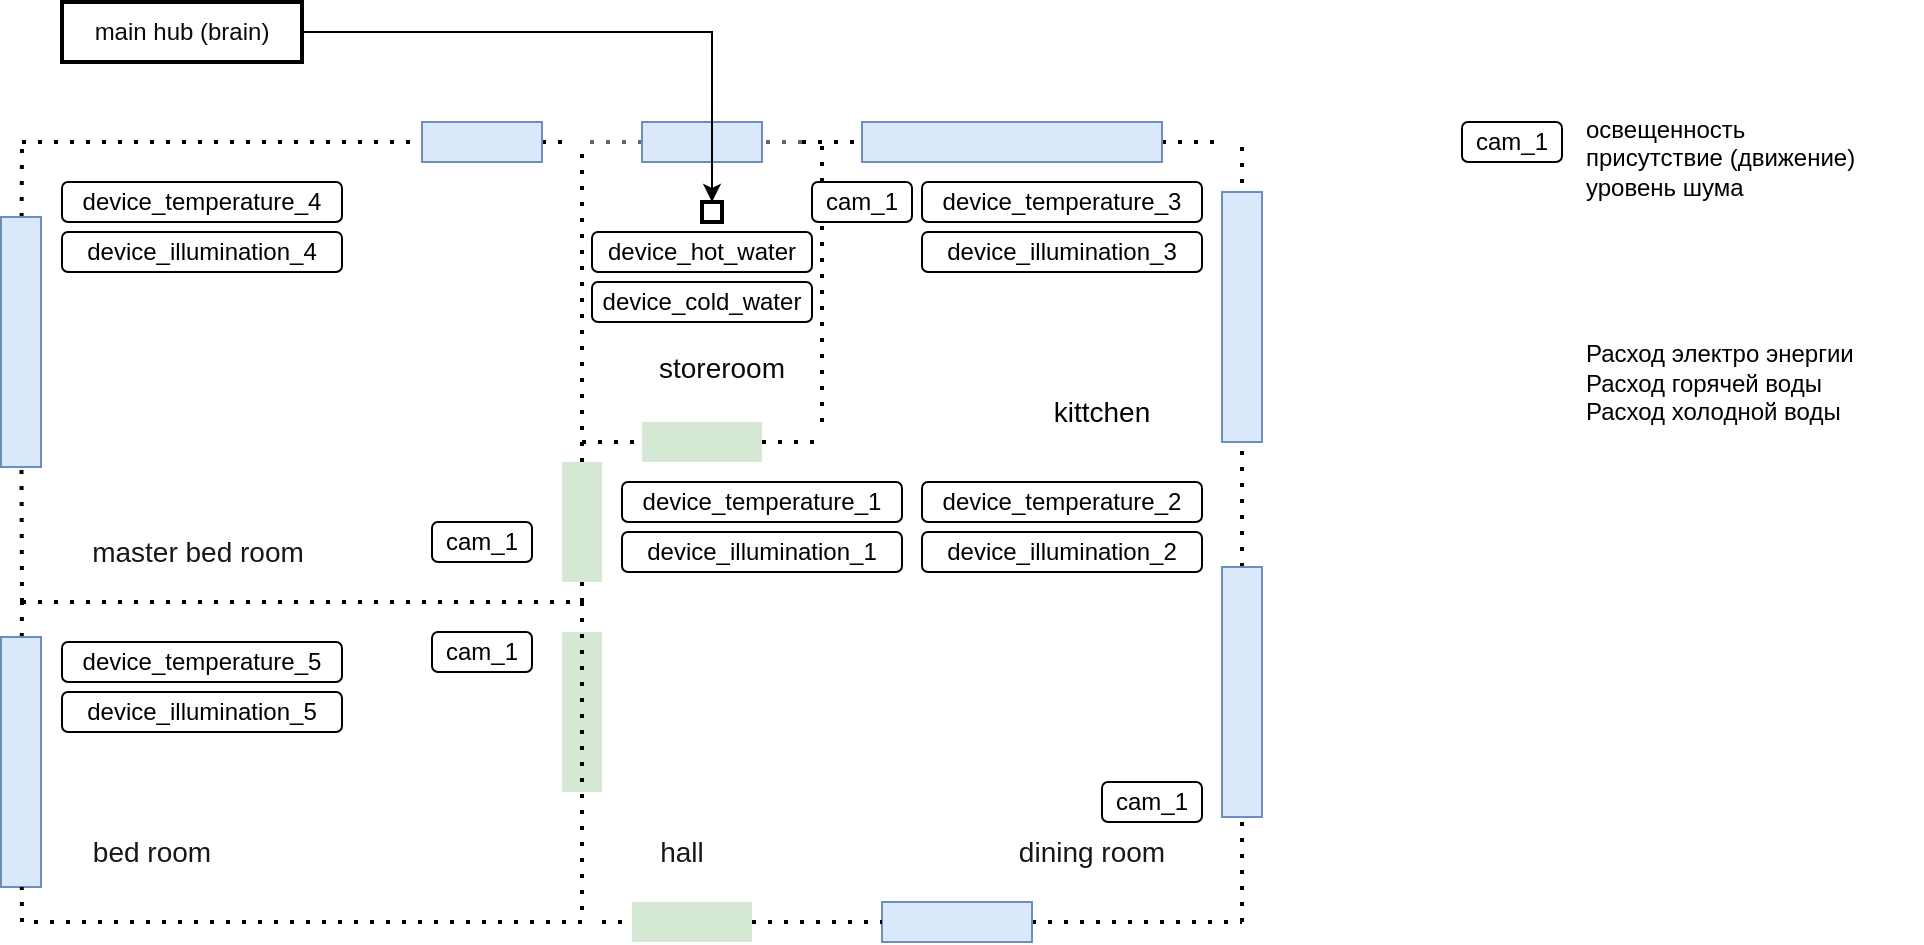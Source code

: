 <mxfile version="20.5.3" type="github">
  <diagram id="jha10XObLrEjy8MLZTSR" name="Page-1">
    <mxGraphModel dx="825" dy="450" grid="1" gridSize="10" guides="1" tooltips="1" connect="1" arrows="1" fold="1" page="1" pageScale="1" pageWidth="850" pageHeight="1100" math="0" shadow="0">
      <root>
        <mxCell id="0" />
        <mxCell id="1" parent="0" />
        <mxCell id="Wfz5jlTh2cpY7burysgj-1" value="&lt;font style=&quot;font-size: 12px;&quot;&gt;device_temperature_4&lt;/font&gt;" style="rounded=1;whiteSpace=wrap;html=1;" vertex="1" parent="1">
          <mxGeometry x="140" y="160" width="140" height="20" as="geometry" />
        </mxCell>
        <mxCell id="Wfz5jlTh2cpY7burysgj-3" value="" style="endArrow=none;dashed=1;html=1;dashPattern=1 3;strokeWidth=2;rounded=0;startArrow=none;" edge="1" parent="1" source="Wfz5jlTh2cpY7burysgj-34">
          <mxGeometry width="50" height="50" relative="1" as="geometry">
            <mxPoint x="120" y="140" as="sourcePoint" />
            <mxPoint x="390" y="140" as="targetPoint" />
          </mxGeometry>
        </mxCell>
        <mxCell id="Wfz5jlTh2cpY7burysgj-5" value="" style="endArrow=none;dashed=1;html=1;dashPattern=1 3;strokeWidth=2;rounded=0;startArrow=none;" edge="1" parent="1" source="Wfz5jlTh2cpY7burysgj-31">
          <mxGeometry width="50" height="50" relative="1" as="geometry">
            <mxPoint x="400" y="450" as="sourcePoint" />
            <mxPoint x="120" y="370" as="targetPoint" />
            <Array as="points" />
          </mxGeometry>
        </mxCell>
        <mxCell id="Wfz5jlTh2cpY7burysgj-6" value="" style="endArrow=none;dashed=1;html=1;dashPattern=1 3;strokeWidth=2;rounded=0;startArrow=none;" edge="1" parent="1" source="Wfz5jlTh2cpY7burysgj-30">
          <mxGeometry width="50" height="50" relative="1" as="geometry">
            <mxPoint x="120" y="370" as="sourcePoint" />
            <mxPoint x="120" y="140" as="targetPoint" />
          </mxGeometry>
        </mxCell>
        <mxCell id="Wfz5jlTh2cpY7burysgj-7" value="" style="endArrow=none;dashed=1;html=1;dashPattern=1 3;strokeWidth=2;rounded=0;" edge="1" parent="1">
          <mxGeometry width="50" height="50" relative="1" as="geometry">
            <mxPoint x="120" y="370" as="sourcePoint" />
            <mxPoint x="400" y="370" as="targetPoint" />
          </mxGeometry>
        </mxCell>
        <mxCell id="Wfz5jlTh2cpY7burysgj-8" value="" style="endArrow=none;dashed=1;html=1;dashPattern=1 3;strokeWidth=2;rounded=0;startArrow=none;" edge="1" parent="1" source="Wfz5jlTh2cpY7burysgj-38">
          <mxGeometry width="50" height="50" relative="1" as="geometry">
            <mxPoint x="400" y="370" as="sourcePoint" />
            <mxPoint x="400" y="140" as="targetPoint" />
          </mxGeometry>
        </mxCell>
        <mxCell id="Wfz5jlTh2cpY7burysgj-9" value="" style="endArrow=none;dashed=1;html=1;dashPattern=1 3;strokeWidth=2;rounded=0;fillColor=#f5f5f5;strokeColor=#666666;startArrow=none;" edge="1" parent="1" source="Wfz5jlTh2cpY7burysgj-21">
          <mxGeometry width="50" height="50" relative="1" as="geometry">
            <mxPoint x="510" y="140" as="sourcePoint" />
            <mxPoint x="400" y="140" as="targetPoint" />
          </mxGeometry>
        </mxCell>
        <mxCell id="Wfz5jlTh2cpY7burysgj-12" value="" style="endArrow=none;dashed=1;html=1;dashPattern=1 3;strokeWidth=2;rounded=0;" edge="1" parent="1">
          <mxGeometry width="50" height="50" relative="1" as="geometry">
            <mxPoint x="520" y="280" as="sourcePoint" />
            <mxPoint x="520" y="140" as="targetPoint" />
          </mxGeometry>
        </mxCell>
        <mxCell id="Wfz5jlTh2cpY7burysgj-14" value="" style="endArrow=none;dashed=1;html=1;dashPattern=1 3;strokeWidth=2;rounded=0;startArrow=none;" edge="1" parent="1" source="Wfz5jlTh2cpY7burysgj-28">
          <mxGeometry width="50" height="50" relative="1" as="geometry">
            <mxPoint x="410" y="530" as="sourcePoint" />
            <mxPoint x="730" y="530" as="targetPoint" />
          </mxGeometry>
        </mxCell>
        <mxCell id="Wfz5jlTh2cpY7burysgj-15" value="" style="endArrow=none;dashed=1;html=1;dashPattern=1 3;strokeWidth=2;rounded=0;startArrow=none;" edge="1" parent="1" source="Wfz5jlTh2cpY7burysgj-26">
          <mxGeometry width="50" height="50" relative="1" as="geometry">
            <mxPoint x="730" y="530" as="sourcePoint" />
            <mxPoint x="730" y="140" as="targetPoint" />
          </mxGeometry>
        </mxCell>
        <mxCell id="Wfz5jlTh2cpY7burysgj-16" value="" style="endArrow=none;dashed=1;html=1;dashPattern=1 3;strokeWidth=2;rounded=0;startArrow=none;" edge="1" parent="1" source="Wfz5jlTh2cpY7burysgj-23">
          <mxGeometry width="50" height="50" relative="1" as="geometry">
            <mxPoint x="510" y="140" as="sourcePoint" />
            <mxPoint x="720" y="140" as="targetPoint" />
          </mxGeometry>
        </mxCell>
        <mxCell id="Wfz5jlTh2cpY7burysgj-21" value="" style="rounded=0;whiteSpace=wrap;html=1;fillColor=#dae8fc;strokeColor=#6c8ebf;" vertex="1" parent="1">
          <mxGeometry x="430" y="130" width="60" height="20" as="geometry" />
        </mxCell>
        <mxCell id="Wfz5jlTh2cpY7burysgj-22" value="" style="endArrow=none;dashed=1;html=1;dashPattern=1 3;strokeWidth=2;rounded=0;fillColor=#f5f5f5;strokeColor=#666666;" edge="1" parent="1" target="Wfz5jlTh2cpY7burysgj-21">
          <mxGeometry width="50" height="50" relative="1" as="geometry">
            <mxPoint x="510" y="140" as="sourcePoint" />
            <mxPoint x="400" y="140" as="targetPoint" />
          </mxGeometry>
        </mxCell>
        <mxCell id="Wfz5jlTh2cpY7burysgj-23" value="" style="rounded=0;whiteSpace=wrap;html=1;fillColor=#dae8fc;strokeColor=#6c8ebf;" vertex="1" parent="1">
          <mxGeometry x="540" y="130" width="150" height="20" as="geometry" />
        </mxCell>
        <mxCell id="Wfz5jlTh2cpY7burysgj-24" value="" style="endArrow=none;dashed=1;html=1;dashPattern=1 3;strokeWidth=2;rounded=0;" edge="1" parent="1" target="Wfz5jlTh2cpY7burysgj-23">
          <mxGeometry width="50" height="50" relative="1" as="geometry">
            <mxPoint x="510" y="140" as="sourcePoint" />
            <mxPoint x="720" y="140" as="targetPoint" />
          </mxGeometry>
        </mxCell>
        <mxCell id="Wfz5jlTh2cpY7burysgj-25" value="" style="rounded=0;whiteSpace=wrap;html=1;rotation=90;fillColor=#dae8fc;strokeColor=#6c8ebf;" vertex="1" parent="1">
          <mxGeometry x="667.5" y="217.5" width="125" height="20" as="geometry" />
        </mxCell>
        <mxCell id="Wfz5jlTh2cpY7burysgj-26" value="" style="rounded=0;whiteSpace=wrap;html=1;rotation=90;fillColor=#dae8fc;strokeColor=#6c8ebf;" vertex="1" parent="1">
          <mxGeometry x="667.5" y="405" width="125" height="20" as="geometry" />
        </mxCell>
        <mxCell id="Wfz5jlTh2cpY7burysgj-27" value="" style="endArrow=none;dashed=1;html=1;dashPattern=1 3;strokeWidth=2;rounded=0;" edge="1" parent="1" target="Wfz5jlTh2cpY7burysgj-26">
          <mxGeometry width="50" height="50" relative="1" as="geometry">
            <mxPoint x="730" y="530" as="sourcePoint" />
            <mxPoint x="730" y="140" as="targetPoint" />
          </mxGeometry>
        </mxCell>
        <mxCell id="Wfz5jlTh2cpY7burysgj-28" value="" style="rounded=0;whiteSpace=wrap;html=1;rotation=-180;fillColor=#dae8fc;strokeColor=#6c8ebf;" vertex="1" parent="1">
          <mxGeometry x="550" y="520" width="75" height="20" as="geometry" />
        </mxCell>
        <mxCell id="Wfz5jlTh2cpY7burysgj-29" value="" style="endArrow=none;dashed=1;html=1;dashPattern=1 3;strokeWidth=2;rounded=0;startArrow=none;" edge="1" parent="1" source="Wfz5jlTh2cpY7burysgj-40" target="Wfz5jlTh2cpY7burysgj-28">
          <mxGeometry width="50" height="50" relative="1" as="geometry">
            <mxPoint x="410" y="530" as="sourcePoint" />
            <mxPoint x="730" y="530" as="targetPoint" />
          </mxGeometry>
        </mxCell>
        <mxCell id="Wfz5jlTh2cpY7burysgj-31" value="" style="rounded=0;whiteSpace=wrap;html=1;rotation=90;fillColor=#dae8fc;strokeColor=#6c8ebf;" vertex="1" parent="1">
          <mxGeometry x="57" y="440" width="125" height="20" as="geometry" />
        </mxCell>
        <mxCell id="Wfz5jlTh2cpY7burysgj-30" value="" style="rounded=0;whiteSpace=wrap;html=1;rotation=90;fillColor=#dae8fc;strokeColor=#6c8ebf;" vertex="1" parent="1">
          <mxGeometry x="57" y="230" width="125" height="20" as="geometry" />
        </mxCell>
        <mxCell id="Wfz5jlTh2cpY7burysgj-33" value="" style="endArrow=none;dashed=1;html=1;dashPattern=1 3;strokeWidth=2;rounded=0;" edge="1" parent="1" target="Wfz5jlTh2cpY7burysgj-30">
          <mxGeometry width="50" height="50" relative="1" as="geometry">
            <mxPoint x="120" y="370" as="sourcePoint" />
            <mxPoint x="120" y="140" as="targetPoint" />
          </mxGeometry>
        </mxCell>
        <mxCell id="Wfz5jlTh2cpY7burysgj-34" value="" style="rounded=0;whiteSpace=wrap;html=1;fillColor=#dae8fc;strokeColor=#6c8ebf;" vertex="1" parent="1">
          <mxGeometry x="320" y="130" width="60" height="20" as="geometry" />
        </mxCell>
        <mxCell id="Wfz5jlTh2cpY7burysgj-35" value="" style="endArrow=none;dashed=1;html=1;dashPattern=1 3;strokeWidth=2;rounded=0;" edge="1" parent="1" target="Wfz5jlTh2cpY7burysgj-34">
          <mxGeometry width="50" height="50" relative="1" as="geometry">
            <mxPoint x="120" y="140" as="sourcePoint" />
            <mxPoint x="390" y="140" as="targetPoint" />
          </mxGeometry>
        </mxCell>
        <mxCell id="Wfz5jlTh2cpY7burysgj-36" value="" style="endArrow=none;dashed=1;html=1;dashPattern=1 3;strokeWidth=2;rounded=0;startArrow=none;" edge="1" parent="1" source="Wfz5jlTh2cpY7burysgj-19">
          <mxGeometry width="50" height="50" relative="1" as="geometry">
            <mxPoint x="400" y="290" as="sourcePoint" />
            <mxPoint x="520" y="290" as="targetPoint" />
          </mxGeometry>
        </mxCell>
        <mxCell id="Wfz5jlTh2cpY7burysgj-19" value="" style="rounded=0;whiteSpace=wrap;html=1;fillColor=#d5e8d4;strokeColor=none;" vertex="1" parent="1">
          <mxGeometry x="430" y="280" width="60" height="20" as="geometry" />
        </mxCell>
        <mxCell id="Wfz5jlTh2cpY7burysgj-37" value="" style="endArrow=none;dashed=1;html=1;dashPattern=1 3;strokeWidth=2;rounded=0;" edge="1" parent="1" target="Wfz5jlTh2cpY7burysgj-19">
          <mxGeometry width="50" height="50" relative="1" as="geometry">
            <mxPoint x="400" y="290" as="sourcePoint" />
            <mxPoint x="520" y="290" as="targetPoint" />
          </mxGeometry>
        </mxCell>
        <mxCell id="Wfz5jlTh2cpY7burysgj-38" value="" style="rounded=0;whiteSpace=wrap;html=1;fillColor=#d5e8d4;strokeColor=none;rotation=90;" vertex="1" parent="1">
          <mxGeometry x="370" y="320" width="60" height="20" as="geometry" />
        </mxCell>
        <mxCell id="Wfz5jlTh2cpY7burysgj-39" value="" style="endArrow=none;dashed=1;html=1;dashPattern=1 3;strokeWidth=2;rounded=0;" edge="1" parent="1" target="Wfz5jlTh2cpY7burysgj-38">
          <mxGeometry width="50" height="50" relative="1" as="geometry">
            <mxPoint x="400" y="370" as="sourcePoint" />
            <mxPoint x="400" y="140" as="targetPoint" />
          </mxGeometry>
        </mxCell>
        <mxCell id="Wfz5jlTh2cpY7burysgj-40" value="" style="rounded=0;whiteSpace=wrap;html=1;fillColor=#d5e8d4;strokeColor=none;" vertex="1" parent="1">
          <mxGeometry x="425" y="520" width="60" height="20" as="geometry" />
        </mxCell>
        <mxCell id="Wfz5jlTh2cpY7burysgj-41" value="" style="endArrow=none;dashed=1;html=1;dashPattern=1 3;strokeWidth=2;rounded=0;" edge="1" parent="1" target="Wfz5jlTh2cpY7burysgj-40">
          <mxGeometry width="50" height="50" relative="1" as="geometry">
            <mxPoint x="410" y="530" as="sourcePoint" />
            <mxPoint x="550" y="530" as="targetPoint" />
          </mxGeometry>
        </mxCell>
        <mxCell id="Wfz5jlTh2cpY7burysgj-42" value="" style="rounded=0;whiteSpace=wrap;html=1;fillColor=#d5e8d4;strokeColor=none;rotation=90;" vertex="1" parent="1">
          <mxGeometry x="360" y="415" width="80" height="20" as="geometry" />
        </mxCell>
        <mxCell id="Wfz5jlTh2cpY7burysgj-43" value="" style="endArrow=none;dashed=1;html=1;dashPattern=1 3;strokeWidth=2;rounded=0;" edge="1" parent="1" target="Wfz5jlTh2cpY7burysgj-31">
          <mxGeometry width="50" height="50" relative="1" as="geometry">
            <mxPoint x="400" y="370" as="sourcePoint" />
            <mxPoint x="119.891" y="512.5" as="targetPoint" />
            <Array as="points">
              <mxPoint x="400" y="530" />
              <mxPoint x="270" y="530" />
              <mxPoint x="120" y="530" />
            </Array>
          </mxGeometry>
        </mxCell>
        <mxCell id="Wfz5jlTh2cpY7burysgj-44" value="&lt;font style=&quot;font-size: 14px;&quot;&gt;kittchen&lt;/font&gt;" style="text;html=1;strokeColor=none;fillColor=none;align=center;verticalAlign=middle;whiteSpace=wrap;rounded=0;strokeWidth=14;" vertex="1" parent="1">
          <mxGeometry x="630" y="260" width="60" height="30" as="geometry" />
        </mxCell>
        <mxCell id="Wfz5jlTh2cpY7burysgj-46" value="&lt;span style=&quot;font-family: Arial, Helvetica, sans-serif; text-align: start; background-color: rgba(255, 255, 255, 0.05);&quot;&gt;&lt;font color=&quot;#171717&quot; style=&quot;font-size: 14px;&quot;&gt;dining room&lt;/font&gt;&lt;/span&gt;" style="text;html=1;strokeColor=none;fillColor=none;align=center;verticalAlign=middle;whiteSpace=wrap;rounded=0;" vertex="1" parent="1">
          <mxGeometry x="600" y="480" width="110" height="30" as="geometry" />
        </mxCell>
        <mxCell id="Wfz5jlTh2cpY7burysgj-47" value="&lt;span style=&quot;font-family: Arial, Helvetica, sans-serif; text-align: start; background-color: rgba(255, 255, 255, 0.05);&quot;&gt;&lt;font color=&quot;#171717&quot; style=&quot;font-size: 14px;&quot;&gt;master bed room&lt;/font&gt;&lt;/span&gt;" style="text;html=1;strokeColor=none;fillColor=none;align=center;verticalAlign=middle;whiteSpace=wrap;rounded=0;" vertex="1" parent="1">
          <mxGeometry x="148" y="330" width="120" height="30" as="geometry" />
        </mxCell>
        <mxCell id="Wfz5jlTh2cpY7burysgj-50" value="&lt;span style=&quot;font-family: Arial, Helvetica, sans-serif; text-align: start; background-color: rgba(255, 255, 255, 0.05);&quot;&gt;&lt;font color=&quot;#171717&quot; style=&quot;font-size: 14px;&quot;&gt;bed room&lt;/font&gt;&lt;/span&gt;" style="text;html=1;strokeColor=none;fillColor=none;align=center;verticalAlign=middle;whiteSpace=wrap;rounded=0;" vertex="1" parent="1">
          <mxGeometry x="125" y="480" width="120" height="30" as="geometry" />
        </mxCell>
        <mxCell id="Wfz5jlTh2cpY7burysgj-51" value="&lt;span style=&quot;font-family: Arial, Helvetica, sans-serif; text-align: start; background-color: rgba(255, 255, 255, 0.05);&quot;&gt;&lt;font color=&quot;#0a0a0a&quot; style=&quot;font-size: 14px;&quot;&gt;storeroom&lt;/font&gt;&lt;/span&gt;" style="text;html=1;strokeColor=none;fillColor=none;align=center;verticalAlign=middle;whiteSpace=wrap;rounded=0;strokeWidth=14;" vertex="1" parent="1">
          <mxGeometry x="440" y="237.5" width="60" height="30" as="geometry" />
        </mxCell>
        <mxCell id="Wfz5jlTh2cpY7burysgj-52" value="&lt;div style=&quot;text-align: start;&quot;&gt;&lt;font face=&quot;Arial, Helvetica, sans-serif&quot; color=&quot;#171717&quot;&gt;&lt;span style=&quot;font-size: 14px; background-color: rgba(255, 255, 255, 0.05);&quot;&gt;hall&lt;/span&gt;&lt;/font&gt;&lt;/div&gt;" style="text;html=1;strokeColor=none;fillColor=none;align=center;verticalAlign=middle;whiteSpace=wrap;rounded=0;" vertex="1" parent="1">
          <mxGeometry x="420" y="480" width="60" height="30" as="geometry" />
        </mxCell>
        <mxCell id="Wfz5jlTh2cpY7burysgj-53" value="&lt;font style=&quot;font-size: 12px;&quot;&gt;device_temperature_5&lt;/font&gt;" style="rounded=1;whiteSpace=wrap;html=1;" vertex="1" parent="1">
          <mxGeometry x="140" y="390" width="140" height="20" as="geometry" />
        </mxCell>
        <mxCell id="Wfz5jlTh2cpY7burysgj-54" value="&lt;font style=&quot;font-size: 12px;&quot;&gt;device_temperature_3&lt;/font&gt;" style="rounded=1;whiteSpace=wrap;html=1;" vertex="1" parent="1">
          <mxGeometry x="570" y="160" width="140" height="20" as="geometry" />
        </mxCell>
        <mxCell id="Wfz5jlTh2cpY7burysgj-55" value="&lt;font style=&quot;font-size: 12px;&quot;&gt;device_temperature_2&lt;/font&gt;" style="rounded=1;whiteSpace=wrap;html=1;" vertex="1" parent="1">
          <mxGeometry x="570" y="310" width="140" height="20" as="geometry" />
        </mxCell>
        <mxCell id="Wfz5jlTh2cpY7burysgj-56" value="&lt;font style=&quot;font-size: 12px;&quot;&gt;device_temperature_1&lt;/font&gt;" style="rounded=1;whiteSpace=wrap;html=1;" vertex="1" parent="1">
          <mxGeometry x="420" y="310" width="140" height="20" as="geometry" />
        </mxCell>
        <mxCell id="Wfz5jlTh2cpY7burysgj-59" style="edgeStyle=orthogonalEdgeStyle;rounded=0;orthogonalLoop=1;jettySize=auto;html=1;fontSize=12;fontColor=#0A0A0A;exitX=1;exitY=0.5;exitDx=0;exitDy=0;" edge="1" parent="1" source="Wfz5jlTh2cpY7burysgj-60" target="Wfz5jlTh2cpY7burysgj-58">
          <mxGeometry relative="1" as="geometry">
            <mxPoint x="350" y="55" as="sourcePoint" />
          </mxGeometry>
        </mxCell>
        <mxCell id="Wfz5jlTh2cpY7burysgj-58" value="" style="whiteSpace=wrap;html=1;aspect=fixed;strokeColor=default;strokeWidth=2;fontSize=12;fontColor=#0A0A0A;fillColor=none;gradientColor=none;" vertex="1" parent="1">
          <mxGeometry x="460" y="170" width="10" height="10" as="geometry" />
        </mxCell>
        <mxCell id="Wfz5jlTh2cpY7burysgj-60" value="" style="rounded=0;whiteSpace=wrap;html=1;strokeColor=default;strokeWidth=2;fontSize=12;fontColor=#0A0A0A;fillColor=none;gradientColor=none;" vertex="1" parent="1">
          <mxGeometry x="140" y="70" width="120" height="30" as="geometry" />
        </mxCell>
        <mxCell id="Wfz5jlTh2cpY7burysgj-68" value="main hub (brain)" style="text;html=1;strokeColor=none;fillColor=none;align=center;verticalAlign=middle;whiteSpace=wrap;rounded=0;strokeWidth=2;fontSize=12;fontColor=#0A0A0A;" vertex="1" parent="1">
          <mxGeometry x="155" y="70" width="90" height="30" as="geometry" />
        </mxCell>
        <mxCell id="Wfz5jlTh2cpY7burysgj-70" value="&lt;font style=&quot;font-size: 12px;&quot;&gt;device_&lt;span style=&quot;font-family: Arial, Helvetica, sans-serif; text-align: start; background-color: rgba(255, 255, 255, 0.05);&quot;&gt;illumination&lt;/span&gt;_4&lt;/font&gt;" style="rounded=1;whiteSpace=wrap;html=1;" vertex="1" parent="1">
          <mxGeometry x="140" y="185" width="140" height="20" as="geometry" />
        </mxCell>
        <mxCell id="Wfz5jlTh2cpY7burysgj-71" value="&lt;font style=&quot;font-size: 12px;&quot;&gt;device_&lt;span style=&quot;font-family: Arial, Helvetica, sans-serif; text-align: start; background-color: rgba(255, 255, 255, 0.05);&quot;&gt;illumination&lt;/span&gt;_3&lt;/font&gt;" style="rounded=1;whiteSpace=wrap;html=1;" vertex="1" parent="1">
          <mxGeometry x="570" y="185" width="140" height="20" as="geometry" />
        </mxCell>
        <mxCell id="Wfz5jlTh2cpY7burysgj-72" value="&lt;font style=&quot;font-size: 12px;&quot;&gt;device_&lt;span style=&quot;font-family: Arial, Helvetica, sans-serif; text-align: start; background-color: rgba(255, 255, 255, 0.05);&quot;&gt;illumination&lt;/span&gt;_2&lt;/font&gt;" style="rounded=1;whiteSpace=wrap;html=1;" vertex="1" parent="1">
          <mxGeometry x="570" y="335" width="140" height="20" as="geometry" />
        </mxCell>
        <mxCell id="Wfz5jlTh2cpY7burysgj-73" value="&lt;font style=&quot;font-size: 12px;&quot;&gt;device_&lt;span style=&quot;font-family: Arial, Helvetica, sans-serif; text-align: start; background-color: rgba(255, 255, 255, 0.05);&quot;&gt;illumination&lt;/span&gt;_1&lt;/font&gt;" style="rounded=1;whiteSpace=wrap;html=1;" vertex="1" parent="1">
          <mxGeometry x="420" y="335" width="140" height="20" as="geometry" />
        </mxCell>
        <mxCell id="Wfz5jlTh2cpY7burysgj-74" value="&lt;font style=&quot;font-size: 12px;&quot;&gt;device_&lt;span style=&quot;font-family: Arial, Helvetica, sans-serif; text-align: start; background-color: rgba(255, 255, 255, 0.05);&quot;&gt;illumination&lt;/span&gt;_5&lt;/font&gt;" style="rounded=1;whiteSpace=wrap;html=1;" vertex="1" parent="1">
          <mxGeometry x="140" y="415" width="140" height="20" as="geometry" />
        </mxCell>
        <mxCell id="Wfz5jlTh2cpY7burysgj-75" value="&lt;font style=&quot;font-size: 12px;&quot;&gt;device_hot_water&lt;/font&gt;" style="rounded=1;whiteSpace=wrap;html=1;" vertex="1" parent="1">
          <mxGeometry x="405" y="185" width="110" height="20" as="geometry" />
        </mxCell>
        <mxCell id="Wfz5jlTh2cpY7burysgj-76" value="&lt;font style=&quot;font-size: 12px;&quot;&gt;device_cold_water&lt;/font&gt;" style="rounded=1;whiteSpace=wrap;html=1;" vertex="1" parent="1">
          <mxGeometry x="405" y="210" width="110" height="20" as="geometry" />
        </mxCell>
        <mxCell id="Wfz5jlTh2cpY7burysgj-77" value="cam_1" style="rounded=1;whiteSpace=wrap;html=1;" vertex="1" parent="1">
          <mxGeometry x="325" y="330" width="50" height="20" as="geometry" />
        </mxCell>
        <mxCell id="Wfz5jlTh2cpY7burysgj-80" value="cam_1" style="rounded=1;whiteSpace=wrap;html=1;" vertex="1" parent="1">
          <mxGeometry x="325" y="385" width="50" height="20" as="geometry" />
        </mxCell>
        <mxCell id="Wfz5jlTh2cpY7burysgj-81" value="cam_1" style="rounded=1;whiteSpace=wrap;html=1;" vertex="1" parent="1">
          <mxGeometry x="515" y="160" width="50" height="20" as="geometry" />
        </mxCell>
        <mxCell id="Wfz5jlTh2cpY7burysgj-82" value="cam_1" style="rounded=1;whiteSpace=wrap;html=1;" vertex="1" parent="1">
          <mxGeometry x="660" y="460" width="50" height="20" as="geometry" />
        </mxCell>
        <mxCell id="Wfz5jlTh2cpY7burysgj-83" value="cam_1" style="rounded=1;whiteSpace=wrap;html=1;" vertex="1" parent="1">
          <mxGeometry x="840" y="130" width="50" height="20" as="geometry" />
        </mxCell>
        <mxCell id="Wfz5jlTh2cpY7burysgj-84" value="освещенность&lt;br&gt;присутствие (движение)&lt;br&gt;уровень шума" style="text;html=1;strokeColor=none;fillColor=none;align=left;verticalAlign=middle;whiteSpace=wrap;rounded=0;strokeWidth=2;fontSize=12;fontColor=#000000;" vertex="1" parent="1">
          <mxGeometry x="900" y="133" width="170" height="30" as="geometry" />
        </mxCell>
        <mxCell id="Wfz5jlTh2cpY7burysgj-85" value="&lt;br&gt;Расход электро энергии&lt;br&gt;Расход горячей воды&lt;br&gt;Расход холодной воды" style="text;html=1;strokeColor=none;fillColor=none;align=left;verticalAlign=middle;whiteSpace=wrap;rounded=0;strokeWidth=2;fontSize=12;fontColor=#000000;" vertex="1" parent="1">
          <mxGeometry x="900" y="237.5" width="150" height="30" as="geometry" />
        </mxCell>
      </root>
    </mxGraphModel>
  </diagram>
</mxfile>
